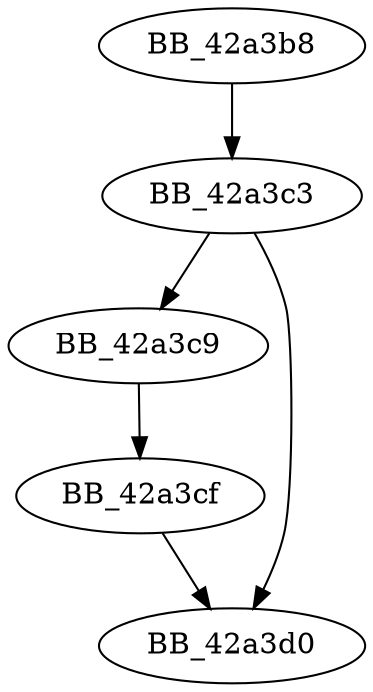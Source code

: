 DiGraph sub_42A3B8{
BB_42a3b8->BB_42a3c3
BB_42a3c3->BB_42a3c9
BB_42a3c3->BB_42a3d0
BB_42a3c9->BB_42a3cf
BB_42a3cf->BB_42a3d0
}
